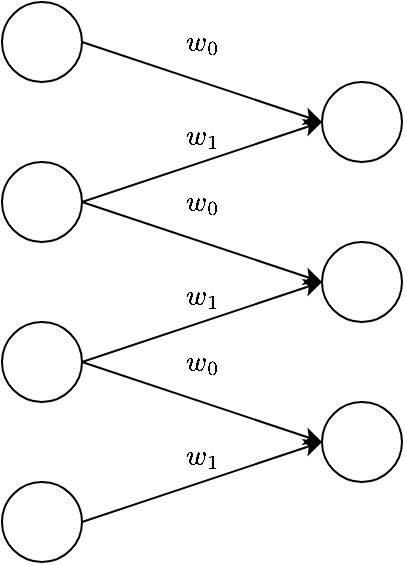 <mxfile version="12.6.5" type="device"><diagram id="aY9-QYyArJfAM2oVKrVa" name="Page-1"><mxGraphModel dx="946" dy="725" grid="1" gridSize="10" guides="1" tooltips="1" connect="1" arrows="1" fold="1" page="1" pageScale="1" pageWidth="827" pageHeight="1169" math="1" shadow="0"><root><mxCell id="0"/><mxCell id="1" parent="0"/><mxCell id="NW3xeH-l105DWY3a-01D-30" style="edgeStyle=none;rounded=0;orthogonalLoop=1;jettySize=auto;html=1;exitX=1;exitY=0.5;exitDx=0;exitDy=0;entryX=0;entryY=0.5;entryDx=0;entryDy=0;" edge="1" parent="1" source="NW3xeH-l105DWY3a-01D-1" target="NW3xeH-l105DWY3a-01D-7"><mxGeometry relative="1" as="geometry"><mxPoint x="400" y="140" as="targetPoint"/></mxGeometry></mxCell><mxCell id="NW3xeH-l105DWY3a-01D-32" style="edgeStyle=none;rounded=0;orthogonalLoop=1;jettySize=auto;html=1;exitX=1;exitY=0.5;exitDx=0;exitDy=0;entryX=0;entryY=0.5;entryDx=0;entryDy=0;" edge="1" parent="1" source="NW3xeH-l105DWY3a-01D-1" target="NW3xeH-l105DWY3a-01D-6"><mxGeometry relative="1" as="geometry"/></mxCell><mxCell id="NW3xeH-l105DWY3a-01D-1" value="" style="ellipse;whiteSpace=wrap;html=1;aspect=fixed;" vertex="1" parent="1"><mxGeometry x="280" y="120" width="40" height="40" as="geometry"/></mxCell><mxCell id="NW3xeH-l105DWY3a-01D-33" style="edgeStyle=none;rounded=0;orthogonalLoop=1;jettySize=auto;html=1;exitX=1;exitY=0.5;exitDx=0;exitDy=0;entryX=0;entryY=0.5;entryDx=0;entryDy=0;" edge="1" parent="1" source="NW3xeH-l105DWY3a-01D-2" target="NW3xeH-l105DWY3a-01D-6"><mxGeometry relative="1" as="geometry"><mxPoint x="400" y="220" as="targetPoint"/></mxGeometry></mxCell><mxCell id="NW3xeH-l105DWY3a-01D-35" style="edgeStyle=none;rounded=0;orthogonalLoop=1;jettySize=auto;html=1;exitX=1;exitY=0.5;exitDx=0;exitDy=0;entryX=0;entryY=0.5;entryDx=0;entryDy=0;" edge="1" parent="1" source="NW3xeH-l105DWY3a-01D-2" target="NW3xeH-l105DWY3a-01D-5"><mxGeometry relative="1" as="geometry"><mxPoint x="400" y="300" as="targetPoint"/></mxGeometry></mxCell><mxCell id="NW3xeH-l105DWY3a-01D-2" value="" style="ellipse;whiteSpace=wrap;html=1;aspect=fixed;" vertex="1" parent="1"><mxGeometry x="280" y="200" width="40" height="40" as="geometry"/></mxCell><mxCell id="NW3xeH-l105DWY3a-01D-36" style="edgeStyle=none;rounded=0;orthogonalLoop=1;jettySize=auto;html=1;exitX=1;exitY=0.5;exitDx=0;exitDy=0;entryX=0;entryY=0.5;entryDx=0;entryDy=0;" edge="1" parent="1" source="NW3xeH-l105DWY3a-01D-3" target="NW3xeH-l105DWY3a-01D-5"><mxGeometry relative="1" as="geometry"><mxPoint x="400" y="300" as="targetPoint"/></mxGeometry></mxCell><mxCell id="NW3xeH-l105DWY3a-01D-3" value="" style="ellipse;whiteSpace=wrap;html=1;aspect=fixed;" vertex="1" parent="1"><mxGeometry x="280" y="280" width="40" height="40" as="geometry"/></mxCell><mxCell id="NW3xeH-l105DWY3a-01D-5" value="" style="ellipse;whiteSpace=wrap;html=1;aspect=fixed;" vertex="1" parent="1"><mxGeometry x="440" y="240" width="40" height="40" as="geometry"/></mxCell><mxCell id="NW3xeH-l105DWY3a-01D-6" value="" style="ellipse;whiteSpace=wrap;html=1;aspect=fixed;" vertex="1" parent="1"><mxGeometry x="440" y="160" width="40" height="40" as="geometry"/></mxCell><mxCell id="NW3xeH-l105DWY3a-01D-7" value="" style="ellipse;whiteSpace=wrap;html=1;aspect=fixed;" vertex="1" parent="1"><mxGeometry x="440" y="80" width="40" height="40" as="geometry"/></mxCell><mxCell id="NW3xeH-l105DWY3a-01D-29" style="edgeStyle=none;rounded=0;orthogonalLoop=1;jettySize=auto;html=1;exitX=1;exitY=0.5;exitDx=0;exitDy=0;entryX=0;entryY=0.5;entryDx=0;entryDy=0;" edge="1" parent="1" source="NW3xeH-l105DWY3a-01D-20" target="NW3xeH-l105DWY3a-01D-7"><mxGeometry relative="1" as="geometry"/></mxCell><mxCell id="NW3xeH-l105DWY3a-01D-20" value="" style="ellipse;whiteSpace=wrap;html=1;aspect=fixed;" vertex="1" parent="1"><mxGeometry x="280" y="40" width="40" height="40" as="geometry"/></mxCell><mxCell id="NW3xeH-l105DWY3a-01D-46" value="$$w_0$$" style="text;html=1;strokeColor=none;fillColor=none;align=center;verticalAlign=middle;whiteSpace=wrap;rounded=0;" vertex="1" parent="1"><mxGeometry x="360" y="50" width="40" height="20" as="geometry"/></mxCell><mxCell id="NW3xeH-l105DWY3a-01D-47" value="$$w_1$$" style="text;html=1;strokeColor=none;fillColor=none;align=center;verticalAlign=middle;whiteSpace=wrap;rounded=0;" vertex="1" parent="1"><mxGeometry x="360" y="97" width="40" height="20" as="geometry"/></mxCell><mxCell id="NW3xeH-l105DWY3a-01D-48" value="$$w_0$$" style="text;html=1;strokeColor=none;fillColor=none;align=center;verticalAlign=middle;whiteSpace=wrap;rounded=0;" vertex="1" parent="1"><mxGeometry x="360" y="130" width="40" height="20" as="geometry"/></mxCell><mxCell id="NW3xeH-l105DWY3a-01D-49" value="$$w_1$$" style="text;html=1;strokeColor=none;fillColor=none;align=center;verticalAlign=middle;whiteSpace=wrap;rounded=0;" vertex="1" parent="1"><mxGeometry x="360" y="177" width="40" height="20" as="geometry"/></mxCell><mxCell id="NW3xeH-l105DWY3a-01D-50" value="$$w_0$$" style="text;html=1;strokeColor=none;fillColor=none;align=center;verticalAlign=middle;whiteSpace=wrap;rounded=0;" vertex="1" parent="1"><mxGeometry x="360" y="210" width="40" height="20" as="geometry"/></mxCell><mxCell id="NW3xeH-l105DWY3a-01D-51" value="$$w_1$$" style="text;html=1;strokeColor=none;fillColor=none;align=center;verticalAlign=middle;whiteSpace=wrap;rounded=0;" vertex="1" parent="1"><mxGeometry x="360" y="257" width="40" height="20" as="geometry"/></mxCell></root></mxGraphModel></diagram></mxfile>